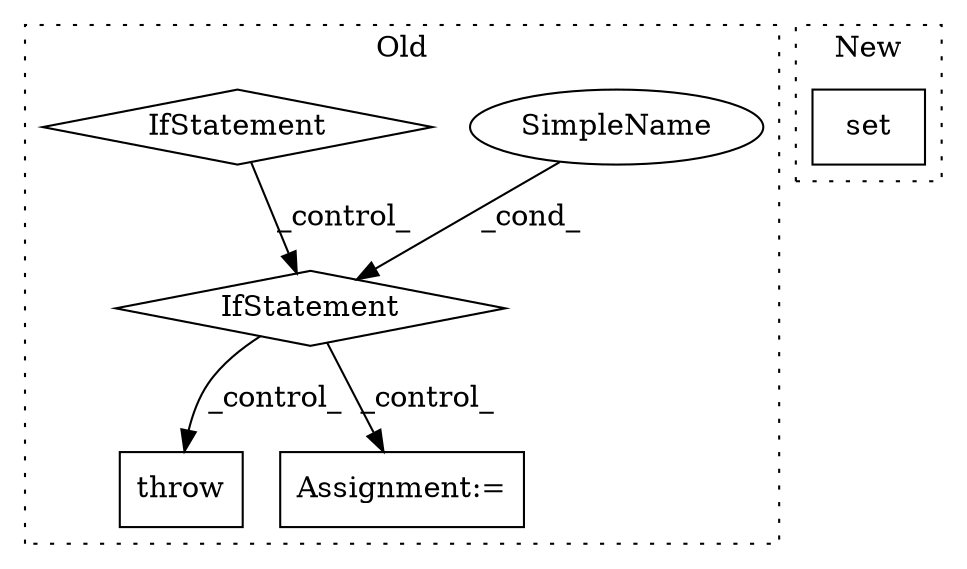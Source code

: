 digraph G {
subgraph cluster0 {
1 [label="throw" a="53" s="7399" l="6" shape="box"];
3 [label="IfStatement" a="25" s="7323,7348" l="4,2" shape="diamond"];
4 [label="SimpleName" a="42" s="" l="" shape="ellipse"];
5 [label="IfStatement" a="25" s="7248,7275" l="4,2" shape="diamond"];
6 [label="Assignment:=" a="7" s="7372" l="1" shape="box"];
label = "Old";
style="dotted";
}
subgraph cluster1 {
2 [label="set" a="32" s="5700,5720" l="4,1" shape="box"];
label = "New";
style="dotted";
}
3 -> 1 [label="_control_"];
3 -> 6 [label="_control_"];
4 -> 3 [label="_cond_"];
5 -> 3 [label="_control_"];
}